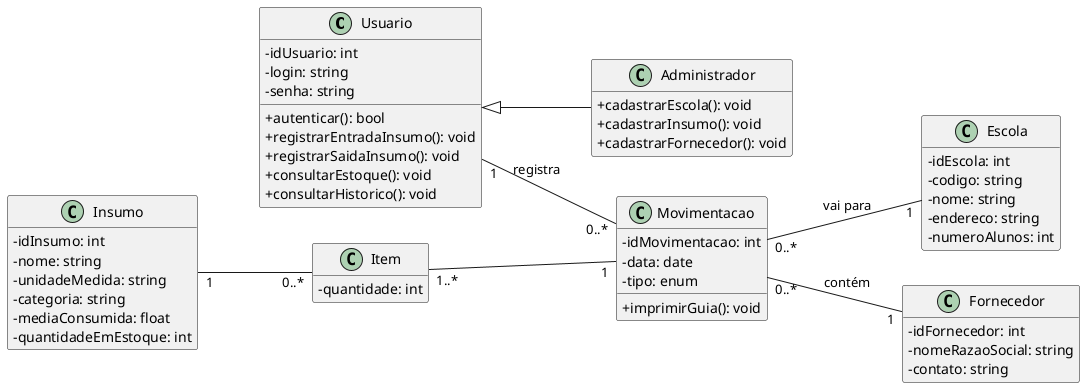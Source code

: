 @startuml

skinparam classAttributeIconSize 0
hide empty members

left to right direction

class Usuario {
    -idUsuario: int
    -login: string
    -senha: string
    +autenticar(): bool
    +registrarEntradaInsumo(): void
    +registrarSaidaInsumo(): void
    +consultarEstoque(): void
    +consultarHistorico(): void
}

class Administrador extends Usuario {
    +cadastrarEscola(): void
    +cadastrarInsumo(): void
    +cadastrarFornecedor(): void
}

class Escola {
    -idEscola: int
    -codigo: string
    -nome: string
    -endereco: string
    -numeroAlunos: int
}

class Insumo {
    -idInsumo: int
    -nome: string
    -unidadeMedida: string
    -categoria: string
    -mediaConsumida: float
    -quantidadeEmEstoque: int 
}

class Fornecedor {
    -idFornecedor: int
    -nomeRazaoSocial: string
    -contato: string
}

class Movimentacao {
    -idMovimentacao: int
    -data: date
    -tipo: enum 
    +imprimirGuia(): void
}

class Item {
    - quantidade: int
}


Usuario "1" -- "0..*" Movimentacao : registra

Item "1..*" -- "1" Movimentacao

Insumo "1" -- "0..*" Item

Movimentacao "0..*" -- "1" Fornecedor : contém

Movimentacao "0..*" -- "1" Escola : vai para

@enduml